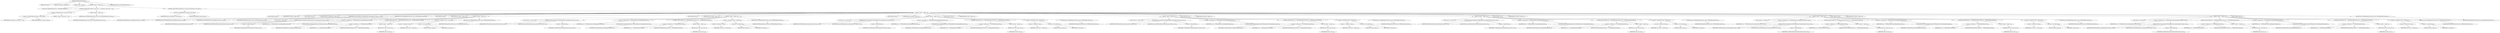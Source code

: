 digraph "TIFFReadDirEntryByte" {  
"78382" [label = <(METHOD,TIFFReadDirEntryByte)<SUB>291</SUB>> ]
"78383" [label = <(PARAM,TIFF *tif)<SUB>292</SUB>> ]
"78384" [label = <(PARAM,TIFFDirEntry *direntry)<SUB>292</SUB>> ]
"78385" [label = <(PARAM,uint8_t *value)<SUB>292</SUB>> ]
"78386" [label = <(BLOCK,&lt;empty&gt;,&lt;empty&gt;)<SUB>293</SUB>> ]
"78387" [label = <(LOCAL,enum TIFFReadDirEntryErr err: TIFFReadDirEntryErr)<SUB>294</SUB>> ]
"78388" [label = <(CONTROL_STRUCTURE,if (direntry-&gt;tdir_count != 1),if (direntry-&gt;tdir_count != 1))<SUB>295</SUB>> ]
"78389" [label = <(&lt;operator&gt;.notEquals,direntry-&gt;tdir_count != 1)<SUB>295</SUB>> ]
"78390" [label = <(&lt;operator&gt;.indirectFieldAccess,direntry-&gt;tdir_count)<SUB>295</SUB>> ]
"78391" [label = <(IDENTIFIER,direntry,direntry-&gt;tdir_count != 1)<SUB>295</SUB>> ]
"78392" [label = <(FIELD_IDENTIFIER,tdir_count,tdir_count)<SUB>295</SUB>> ]
"78393" [label = <(LITERAL,1,direntry-&gt;tdir_count != 1)<SUB>295</SUB>> ]
"78394" [label = <(BLOCK,&lt;empty&gt;,&lt;empty&gt;)<SUB>296</SUB>> ]
"78395" [label = <(RETURN,return (TIFFReadDirEntryErrCount);,return (TIFFReadDirEntryErrCount);)<SUB>296</SUB>> ]
"78396" [label = <(IDENTIFIER,TIFFReadDirEntryErrCount,return (TIFFReadDirEntryErrCount);)<SUB>296</SUB>> ]
"78397" [label = <(CONTROL_STRUCTURE,switch(direntry-&gt;tdir_type),switch(direntry-&gt;tdir_type))<SUB>297</SUB>> ]
"78398" [label = <(&lt;operator&gt;.indirectFieldAccess,direntry-&gt;tdir_type)<SUB>297</SUB>> ]
"78399" [label = <(IDENTIFIER,direntry,switch(direntry-&gt;tdir_type))<SUB>297</SUB>> ]
"78400" [label = <(FIELD_IDENTIFIER,tdir_type,tdir_type)<SUB>297</SUB>> ]
"78401" [label = <(BLOCK,&lt;empty&gt;,&lt;empty&gt;)<SUB>298</SUB>> ]
"78402" [label = <(JUMP_TARGET,case)<SUB>299</SUB>> ]
"78403" [label = <(IDENTIFIER,TIFF_BYTE,&lt;empty&gt;)<SUB>299</SUB>> ]
"78404" [label = <(JUMP_TARGET,case)<SUB>300</SUB>> ]
"78405" [label = <(IDENTIFIER,TIFF_UNDEFINED,&lt;empty&gt;)<SUB>300</SUB>> ]
"78406" [label = <(TIFFReadDirEntryCheckedByte,TIFFReadDirEntryCheckedByte(tif, direntry, value))<SUB>302</SUB>> ]
"78407" [label = <(IDENTIFIER,tif,TIFFReadDirEntryCheckedByte(tif, direntry, value))<SUB>302</SUB>> ]
"78408" [label = <(IDENTIFIER,direntry,TIFFReadDirEntryCheckedByte(tif, direntry, value))<SUB>302</SUB>> ]
"78409" [label = <(IDENTIFIER,value,TIFFReadDirEntryCheckedByte(tif, direntry, value))<SUB>302</SUB>> ]
"78410" [label = <(RETURN,return (TIFFReadDirEntryErrOk);,return (TIFFReadDirEntryErrOk);)<SUB>303</SUB>> ]
"78411" [label = <(IDENTIFIER,TIFFReadDirEntryErrOk,return (TIFFReadDirEntryErrOk);)<SUB>303</SUB>> ]
"78412" [label = <(JUMP_TARGET,case)<SUB>304</SUB>> ]
"78413" [label = <(IDENTIFIER,TIFF_SBYTE,&lt;empty&gt;)<SUB>304</SUB>> ]
"78414" [label = <(BLOCK,&lt;empty&gt;,&lt;empty&gt;)<SUB>305</SUB>> ]
"78415" [label = <(LOCAL,int8_t m: int8_t)<SUB>306</SUB>> ]
"78416" [label = <(TIFFReadDirEntryCheckedSbyte,TIFFReadDirEntryCheckedSbyte(tif, direntry, &amp;m))<SUB>307</SUB>> ]
"78417" [label = <(IDENTIFIER,tif,TIFFReadDirEntryCheckedSbyte(tif, direntry, &amp;m))<SUB>307</SUB>> ]
"78418" [label = <(IDENTIFIER,direntry,TIFFReadDirEntryCheckedSbyte(tif, direntry, &amp;m))<SUB>307</SUB>> ]
"78419" [label = <(&lt;operator&gt;.addressOf,&amp;m)<SUB>307</SUB>> ]
"78420" [label = <(IDENTIFIER,m,TIFFReadDirEntryCheckedSbyte(tif, direntry, &amp;m))<SUB>307</SUB>> ]
"78421" [label = <(&lt;operator&gt;.assignment,err = TIFFReadDirEntryCheckRangeByteSbyte(m))<SUB>308</SUB>> ]
"78422" [label = <(IDENTIFIER,err,err = TIFFReadDirEntryCheckRangeByteSbyte(m))<SUB>308</SUB>> ]
"78423" [label = <(TIFFReadDirEntryCheckRangeByteSbyte,TIFFReadDirEntryCheckRangeByteSbyte(m))<SUB>308</SUB>> ]
"78424" [label = <(IDENTIFIER,m,TIFFReadDirEntryCheckRangeByteSbyte(m))<SUB>308</SUB>> ]
"78425" [label = <(CONTROL_STRUCTURE,if (err != TIFFReadDirEntryErrOk),if (err != TIFFReadDirEntryErrOk))<SUB>309</SUB>> ]
"78426" [label = <(&lt;operator&gt;.notEquals,err != TIFFReadDirEntryErrOk)<SUB>309</SUB>> ]
"78427" [label = <(IDENTIFIER,err,err != TIFFReadDirEntryErrOk)<SUB>309</SUB>> ]
"78428" [label = <(IDENTIFIER,TIFFReadDirEntryErrOk,err != TIFFReadDirEntryErrOk)<SUB>309</SUB>> ]
"78429" [label = <(BLOCK,&lt;empty&gt;,&lt;empty&gt;)<SUB>310</SUB>> ]
"78430" [label = <(RETURN,return (err);,return (err);)<SUB>310</SUB>> ]
"78431" [label = <(IDENTIFIER,err,return (err);)<SUB>310</SUB>> ]
"78432" [label = <(&lt;operator&gt;.assignment,*value = (uint8_t)m)<SUB>311</SUB>> ]
"78433" [label = <(&lt;operator&gt;.indirection,*value)<SUB>311</SUB>> ]
"78434" [label = <(IDENTIFIER,value,*value = (uint8_t)m)<SUB>311</SUB>> ]
"78435" [label = <(&lt;operator&gt;.cast,(uint8_t)m)<SUB>311</SUB>> ]
"78436" [label = <(UNKNOWN,uint8_t,uint8_t)<SUB>311</SUB>> ]
"78437" [label = <(IDENTIFIER,m,(uint8_t)m)<SUB>311</SUB>> ]
"78438" [label = <(RETURN,return (TIFFReadDirEntryErrOk);,return (TIFFReadDirEntryErrOk);)<SUB>312</SUB>> ]
"78439" [label = <(IDENTIFIER,TIFFReadDirEntryErrOk,return (TIFFReadDirEntryErrOk);)<SUB>312</SUB>> ]
"78440" [label = <(JUMP_TARGET,case)<SUB>314</SUB>> ]
"78441" [label = <(IDENTIFIER,TIFF_SHORT,&lt;empty&gt;)<SUB>314</SUB>> ]
"78442" [label = <(BLOCK,&lt;empty&gt;,&lt;empty&gt;)<SUB>315</SUB>> ]
"78443" [label = <(LOCAL,uint16_t m: uint16_t)<SUB>316</SUB>> ]
"78444" [label = <(TIFFReadDirEntryCheckedShort,TIFFReadDirEntryCheckedShort(tif, direntry, &amp;m))<SUB>317</SUB>> ]
"78445" [label = <(IDENTIFIER,tif,TIFFReadDirEntryCheckedShort(tif, direntry, &amp;m))<SUB>317</SUB>> ]
"78446" [label = <(IDENTIFIER,direntry,TIFFReadDirEntryCheckedShort(tif, direntry, &amp;m))<SUB>317</SUB>> ]
"78447" [label = <(&lt;operator&gt;.addressOf,&amp;m)<SUB>317</SUB>> ]
"78448" [label = <(IDENTIFIER,m,TIFFReadDirEntryCheckedShort(tif, direntry, &amp;m))<SUB>317</SUB>> ]
"78449" [label = <(&lt;operator&gt;.assignment,err = TIFFReadDirEntryCheckRangeByteShort(m))<SUB>318</SUB>> ]
"78450" [label = <(IDENTIFIER,err,err = TIFFReadDirEntryCheckRangeByteShort(m))<SUB>318</SUB>> ]
"78451" [label = <(TIFFReadDirEntryCheckRangeByteShort,TIFFReadDirEntryCheckRangeByteShort(m))<SUB>318</SUB>> ]
"78452" [label = <(IDENTIFIER,m,TIFFReadDirEntryCheckRangeByteShort(m))<SUB>318</SUB>> ]
"78453" [label = <(CONTROL_STRUCTURE,if (err != TIFFReadDirEntryErrOk),if (err != TIFFReadDirEntryErrOk))<SUB>319</SUB>> ]
"78454" [label = <(&lt;operator&gt;.notEquals,err != TIFFReadDirEntryErrOk)<SUB>319</SUB>> ]
"78455" [label = <(IDENTIFIER,err,err != TIFFReadDirEntryErrOk)<SUB>319</SUB>> ]
"78456" [label = <(IDENTIFIER,TIFFReadDirEntryErrOk,err != TIFFReadDirEntryErrOk)<SUB>319</SUB>> ]
"78457" [label = <(BLOCK,&lt;empty&gt;,&lt;empty&gt;)<SUB>320</SUB>> ]
"78458" [label = <(RETURN,return (err);,return (err);)<SUB>320</SUB>> ]
"78459" [label = <(IDENTIFIER,err,return (err);)<SUB>320</SUB>> ]
"78460" [label = <(&lt;operator&gt;.assignment,*value = (uint8_t)m)<SUB>321</SUB>> ]
"78461" [label = <(&lt;operator&gt;.indirection,*value)<SUB>321</SUB>> ]
"78462" [label = <(IDENTIFIER,value,*value = (uint8_t)m)<SUB>321</SUB>> ]
"78463" [label = <(&lt;operator&gt;.cast,(uint8_t)m)<SUB>321</SUB>> ]
"78464" [label = <(UNKNOWN,uint8_t,uint8_t)<SUB>321</SUB>> ]
"78465" [label = <(IDENTIFIER,m,(uint8_t)m)<SUB>321</SUB>> ]
"78466" [label = <(RETURN,return (TIFFReadDirEntryErrOk);,return (TIFFReadDirEntryErrOk);)<SUB>322</SUB>> ]
"78467" [label = <(IDENTIFIER,TIFFReadDirEntryErrOk,return (TIFFReadDirEntryErrOk);)<SUB>322</SUB>> ]
"78468" [label = <(JUMP_TARGET,case)<SUB>324</SUB>> ]
"78469" [label = <(IDENTIFIER,TIFF_SSHORT,&lt;empty&gt;)<SUB>324</SUB>> ]
"78470" [label = <(BLOCK,&lt;empty&gt;,&lt;empty&gt;)<SUB>325</SUB>> ]
"78471" [label = <(LOCAL,int16_t m: int16_t)<SUB>326</SUB>> ]
"78472" [label = <(TIFFReadDirEntryCheckedSshort,TIFFReadDirEntryCheckedSshort(tif, direntry, &amp;m))<SUB>327</SUB>> ]
"78473" [label = <(IDENTIFIER,tif,TIFFReadDirEntryCheckedSshort(tif, direntry, &amp;m))<SUB>327</SUB>> ]
"78474" [label = <(IDENTIFIER,direntry,TIFFReadDirEntryCheckedSshort(tif, direntry, &amp;m))<SUB>327</SUB>> ]
"78475" [label = <(&lt;operator&gt;.addressOf,&amp;m)<SUB>327</SUB>> ]
"78476" [label = <(IDENTIFIER,m,TIFFReadDirEntryCheckedSshort(tif, direntry, &amp;m))<SUB>327</SUB>> ]
"78477" [label = <(&lt;operator&gt;.assignment,err = TIFFReadDirEntryCheckRangeByteSshort(m))<SUB>328</SUB>> ]
"78478" [label = <(IDENTIFIER,err,err = TIFFReadDirEntryCheckRangeByteSshort(m))<SUB>328</SUB>> ]
"78479" [label = <(TIFFReadDirEntryCheckRangeByteSshort,TIFFReadDirEntryCheckRangeByteSshort(m))<SUB>328</SUB>> ]
"78480" [label = <(IDENTIFIER,m,TIFFReadDirEntryCheckRangeByteSshort(m))<SUB>328</SUB>> ]
"78481" [label = <(CONTROL_STRUCTURE,if (err != TIFFReadDirEntryErrOk),if (err != TIFFReadDirEntryErrOk))<SUB>329</SUB>> ]
"78482" [label = <(&lt;operator&gt;.notEquals,err != TIFFReadDirEntryErrOk)<SUB>329</SUB>> ]
"78483" [label = <(IDENTIFIER,err,err != TIFFReadDirEntryErrOk)<SUB>329</SUB>> ]
"78484" [label = <(IDENTIFIER,TIFFReadDirEntryErrOk,err != TIFFReadDirEntryErrOk)<SUB>329</SUB>> ]
"78485" [label = <(BLOCK,&lt;empty&gt;,&lt;empty&gt;)<SUB>330</SUB>> ]
"78486" [label = <(RETURN,return (err);,return (err);)<SUB>330</SUB>> ]
"78487" [label = <(IDENTIFIER,err,return (err);)<SUB>330</SUB>> ]
"78488" [label = <(&lt;operator&gt;.assignment,*value = (uint8_t)m)<SUB>331</SUB>> ]
"78489" [label = <(&lt;operator&gt;.indirection,*value)<SUB>331</SUB>> ]
"78490" [label = <(IDENTIFIER,value,*value = (uint8_t)m)<SUB>331</SUB>> ]
"78491" [label = <(&lt;operator&gt;.cast,(uint8_t)m)<SUB>331</SUB>> ]
"78492" [label = <(UNKNOWN,uint8_t,uint8_t)<SUB>331</SUB>> ]
"78493" [label = <(IDENTIFIER,m,(uint8_t)m)<SUB>331</SUB>> ]
"78494" [label = <(RETURN,return (TIFFReadDirEntryErrOk);,return (TIFFReadDirEntryErrOk);)<SUB>332</SUB>> ]
"78495" [label = <(IDENTIFIER,TIFFReadDirEntryErrOk,return (TIFFReadDirEntryErrOk);)<SUB>332</SUB>> ]
"78496" [label = <(JUMP_TARGET,case)<SUB>334</SUB>> ]
"78497" [label = <(IDENTIFIER,TIFF_LONG,&lt;empty&gt;)<SUB>334</SUB>> ]
"78498" [label = <(BLOCK,&lt;empty&gt;,&lt;empty&gt;)<SUB>335</SUB>> ]
"78499" [label = <(LOCAL,uint32_t m: uint32_t)<SUB>336</SUB>> ]
"78500" [label = <(TIFFReadDirEntryCheckedLong,TIFFReadDirEntryCheckedLong(tif, direntry, &amp;m))<SUB>337</SUB>> ]
"78501" [label = <(IDENTIFIER,tif,TIFFReadDirEntryCheckedLong(tif, direntry, &amp;m))<SUB>337</SUB>> ]
"78502" [label = <(IDENTIFIER,direntry,TIFFReadDirEntryCheckedLong(tif, direntry, &amp;m))<SUB>337</SUB>> ]
"78503" [label = <(&lt;operator&gt;.addressOf,&amp;m)<SUB>337</SUB>> ]
"78504" [label = <(IDENTIFIER,m,TIFFReadDirEntryCheckedLong(tif, direntry, &amp;m))<SUB>337</SUB>> ]
"78505" [label = <(&lt;operator&gt;.assignment,err = TIFFReadDirEntryCheckRangeByteLong(m))<SUB>338</SUB>> ]
"78506" [label = <(IDENTIFIER,err,err = TIFFReadDirEntryCheckRangeByteLong(m))<SUB>338</SUB>> ]
"78507" [label = <(TIFFReadDirEntryCheckRangeByteLong,TIFFReadDirEntryCheckRangeByteLong(m))<SUB>338</SUB>> ]
"78508" [label = <(IDENTIFIER,m,TIFFReadDirEntryCheckRangeByteLong(m))<SUB>338</SUB>> ]
"78509" [label = <(CONTROL_STRUCTURE,if (err != TIFFReadDirEntryErrOk),if (err != TIFFReadDirEntryErrOk))<SUB>339</SUB>> ]
"78510" [label = <(&lt;operator&gt;.notEquals,err != TIFFReadDirEntryErrOk)<SUB>339</SUB>> ]
"78511" [label = <(IDENTIFIER,err,err != TIFFReadDirEntryErrOk)<SUB>339</SUB>> ]
"78512" [label = <(IDENTIFIER,TIFFReadDirEntryErrOk,err != TIFFReadDirEntryErrOk)<SUB>339</SUB>> ]
"78513" [label = <(BLOCK,&lt;empty&gt;,&lt;empty&gt;)<SUB>340</SUB>> ]
"78514" [label = <(RETURN,return (err);,return (err);)<SUB>340</SUB>> ]
"78515" [label = <(IDENTIFIER,err,return (err);)<SUB>340</SUB>> ]
"78516" [label = <(&lt;operator&gt;.assignment,*value = (uint8_t)m)<SUB>341</SUB>> ]
"78517" [label = <(&lt;operator&gt;.indirection,*value)<SUB>341</SUB>> ]
"78518" [label = <(IDENTIFIER,value,*value = (uint8_t)m)<SUB>341</SUB>> ]
"78519" [label = <(&lt;operator&gt;.cast,(uint8_t)m)<SUB>341</SUB>> ]
"78520" [label = <(UNKNOWN,uint8_t,uint8_t)<SUB>341</SUB>> ]
"78521" [label = <(IDENTIFIER,m,(uint8_t)m)<SUB>341</SUB>> ]
"78522" [label = <(RETURN,return (TIFFReadDirEntryErrOk);,return (TIFFReadDirEntryErrOk);)<SUB>342</SUB>> ]
"78523" [label = <(IDENTIFIER,TIFFReadDirEntryErrOk,return (TIFFReadDirEntryErrOk);)<SUB>342</SUB>> ]
"78524" [label = <(JUMP_TARGET,case)<SUB>344</SUB>> ]
"78525" [label = <(IDENTIFIER,TIFF_SLONG,&lt;empty&gt;)<SUB>344</SUB>> ]
"78526" [label = <(BLOCK,&lt;empty&gt;,&lt;empty&gt;)<SUB>345</SUB>> ]
"78527" [label = <(LOCAL,int32_t m: int32_t)<SUB>346</SUB>> ]
"78528" [label = <(TIFFReadDirEntryCheckedSlong,TIFFReadDirEntryCheckedSlong(tif, direntry, &amp;m))<SUB>347</SUB>> ]
"78529" [label = <(IDENTIFIER,tif,TIFFReadDirEntryCheckedSlong(tif, direntry, &amp;m))<SUB>347</SUB>> ]
"78530" [label = <(IDENTIFIER,direntry,TIFFReadDirEntryCheckedSlong(tif, direntry, &amp;m))<SUB>347</SUB>> ]
"78531" [label = <(&lt;operator&gt;.addressOf,&amp;m)<SUB>347</SUB>> ]
"78532" [label = <(IDENTIFIER,m,TIFFReadDirEntryCheckedSlong(tif, direntry, &amp;m))<SUB>347</SUB>> ]
"78533" [label = <(&lt;operator&gt;.assignment,err = TIFFReadDirEntryCheckRangeByteSlong(m))<SUB>348</SUB>> ]
"78534" [label = <(IDENTIFIER,err,err = TIFFReadDirEntryCheckRangeByteSlong(m))<SUB>348</SUB>> ]
"78535" [label = <(TIFFReadDirEntryCheckRangeByteSlong,TIFFReadDirEntryCheckRangeByteSlong(m))<SUB>348</SUB>> ]
"78536" [label = <(IDENTIFIER,m,TIFFReadDirEntryCheckRangeByteSlong(m))<SUB>348</SUB>> ]
"78537" [label = <(CONTROL_STRUCTURE,if (err != TIFFReadDirEntryErrOk),if (err != TIFFReadDirEntryErrOk))<SUB>349</SUB>> ]
"78538" [label = <(&lt;operator&gt;.notEquals,err != TIFFReadDirEntryErrOk)<SUB>349</SUB>> ]
"78539" [label = <(IDENTIFIER,err,err != TIFFReadDirEntryErrOk)<SUB>349</SUB>> ]
"78540" [label = <(IDENTIFIER,TIFFReadDirEntryErrOk,err != TIFFReadDirEntryErrOk)<SUB>349</SUB>> ]
"78541" [label = <(BLOCK,&lt;empty&gt;,&lt;empty&gt;)<SUB>350</SUB>> ]
"78542" [label = <(RETURN,return (err);,return (err);)<SUB>350</SUB>> ]
"78543" [label = <(IDENTIFIER,err,return (err);)<SUB>350</SUB>> ]
"78544" [label = <(&lt;operator&gt;.assignment,*value = (uint8_t)m)<SUB>351</SUB>> ]
"78545" [label = <(&lt;operator&gt;.indirection,*value)<SUB>351</SUB>> ]
"78546" [label = <(IDENTIFIER,value,*value = (uint8_t)m)<SUB>351</SUB>> ]
"78547" [label = <(&lt;operator&gt;.cast,(uint8_t)m)<SUB>351</SUB>> ]
"78548" [label = <(UNKNOWN,uint8_t,uint8_t)<SUB>351</SUB>> ]
"78549" [label = <(IDENTIFIER,m,(uint8_t)m)<SUB>351</SUB>> ]
"78550" [label = <(RETURN,return (TIFFReadDirEntryErrOk);,return (TIFFReadDirEntryErrOk);)<SUB>352</SUB>> ]
"78551" [label = <(IDENTIFIER,TIFFReadDirEntryErrOk,return (TIFFReadDirEntryErrOk);)<SUB>352</SUB>> ]
"78552" [label = <(JUMP_TARGET,case)<SUB>354</SUB>> ]
"78553" [label = <(IDENTIFIER,TIFF_LONG8,&lt;empty&gt;)<SUB>354</SUB>> ]
"78554" [label = <(BLOCK,&lt;empty&gt;,&lt;empty&gt;)<SUB>355</SUB>> ]
"78555" [label = <(LOCAL,uint64_t m: uint64_t)<SUB>356</SUB>> ]
"78556" [label = <(&lt;operator&gt;.assignment,err = TIFFReadDirEntryCheckedLong8(tif, direntry, &amp;m))<SUB>357</SUB>> ]
"78557" [label = <(IDENTIFIER,err,err = TIFFReadDirEntryCheckedLong8(tif, direntry, &amp;m))<SUB>357</SUB>> ]
"78558" [label = <(TIFFReadDirEntryCheckedLong8,TIFFReadDirEntryCheckedLong8(tif, direntry, &amp;m))<SUB>357</SUB>> ]
"78559" [label = <(IDENTIFIER,tif,TIFFReadDirEntryCheckedLong8(tif, direntry, &amp;m))<SUB>357</SUB>> ]
"78560" [label = <(IDENTIFIER,direntry,TIFFReadDirEntryCheckedLong8(tif, direntry, &amp;m))<SUB>357</SUB>> ]
"78561" [label = <(&lt;operator&gt;.addressOf,&amp;m)<SUB>357</SUB>> ]
"78562" [label = <(IDENTIFIER,m,TIFFReadDirEntryCheckedLong8(tif, direntry, &amp;m))<SUB>357</SUB>> ]
"78563" [label = <(CONTROL_STRUCTURE,if (err != TIFFReadDirEntryErrOk),if (err != TIFFReadDirEntryErrOk))<SUB>358</SUB>> ]
"78564" [label = <(&lt;operator&gt;.notEquals,err != TIFFReadDirEntryErrOk)<SUB>358</SUB>> ]
"78565" [label = <(IDENTIFIER,err,err != TIFFReadDirEntryErrOk)<SUB>358</SUB>> ]
"78566" [label = <(IDENTIFIER,TIFFReadDirEntryErrOk,err != TIFFReadDirEntryErrOk)<SUB>358</SUB>> ]
"78567" [label = <(BLOCK,&lt;empty&gt;,&lt;empty&gt;)<SUB>359</SUB>> ]
"78568" [label = <(RETURN,return (err);,return (err);)<SUB>359</SUB>> ]
"78569" [label = <(IDENTIFIER,err,return (err);)<SUB>359</SUB>> ]
"78570" [label = <(&lt;operator&gt;.assignment,err = TIFFReadDirEntryCheckRangeByteLong8(m))<SUB>360</SUB>> ]
"78571" [label = <(IDENTIFIER,err,err = TIFFReadDirEntryCheckRangeByteLong8(m))<SUB>360</SUB>> ]
"78572" [label = <(TIFFReadDirEntryCheckRangeByteLong8,TIFFReadDirEntryCheckRangeByteLong8(m))<SUB>360</SUB>> ]
"78573" [label = <(IDENTIFIER,m,TIFFReadDirEntryCheckRangeByteLong8(m))<SUB>360</SUB>> ]
"78574" [label = <(CONTROL_STRUCTURE,if (err != TIFFReadDirEntryErrOk),if (err != TIFFReadDirEntryErrOk))<SUB>361</SUB>> ]
"78575" [label = <(&lt;operator&gt;.notEquals,err != TIFFReadDirEntryErrOk)<SUB>361</SUB>> ]
"78576" [label = <(IDENTIFIER,err,err != TIFFReadDirEntryErrOk)<SUB>361</SUB>> ]
"78577" [label = <(IDENTIFIER,TIFFReadDirEntryErrOk,err != TIFFReadDirEntryErrOk)<SUB>361</SUB>> ]
"78578" [label = <(BLOCK,&lt;empty&gt;,&lt;empty&gt;)<SUB>362</SUB>> ]
"78579" [label = <(RETURN,return (err);,return (err);)<SUB>362</SUB>> ]
"78580" [label = <(IDENTIFIER,err,return (err);)<SUB>362</SUB>> ]
"78581" [label = <(&lt;operator&gt;.assignment,*value = (uint8_t)m)<SUB>363</SUB>> ]
"78582" [label = <(&lt;operator&gt;.indirection,*value)<SUB>363</SUB>> ]
"78583" [label = <(IDENTIFIER,value,*value = (uint8_t)m)<SUB>363</SUB>> ]
"78584" [label = <(&lt;operator&gt;.cast,(uint8_t)m)<SUB>363</SUB>> ]
"78585" [label = <(UNKNOWN,uint8_t,uint8_t)<SUB>363</SUB>> ]
"78586" [label = <(IDENTIFIER,m,(uint8_t)m)<SUB>363</SUB>> ]
"78587" [label = <(RETURN,return (TIFFReadDirEntryErrOk);,return (TIFFReadDirEntryErrOk);)<SUB>364</SUB>> ]
"78588" [label = <(IDENTIFIER,TIFFReadDirEntryErrOk,return (TIFFReadDirEntryErrOk);)<SUB>364</SUB>> ]
"78589" [label = <(JUMP_TARGET,case)<SUB>366</SUB>> ]
"78590" [label = <(IDENTIFIER,TIFF_SLONG8,&lt;empty&gt;)<SUB>366</SUB>> ]
"78591" [label = <(BLOCK,&lt;empty&gt;,&lt;empty&gt;)<SUB>367</SUB>> ]
"78592" [label = <(LOCAL,int64_t m: int64_t)<SUB>368</SUB>> ]
"78593" [label = <(&lt;operator&gt;.assignment,err = TIFFReadDirEntryCheckedSlong8(tif, direntry, &amp;m))<SUB>369</SUB>> ]
"78594" [label = <(IDENTIFIER,err,err = TIFFReadDirEntryCheckedSlong8(tif, direntry, &amp;m))<SUB>369</SUB>> ]
"78595" [label = <(TIFFReadDirEntryCheckedSlong8,TIFFReadDirEntryCheckedSlong8(tif, direntry, &amp;m))<SUB>369</SUB>> ]
"78596" [label = <(IDENTIFIER,tif,TIFFReadDirEntryCheckedSlong8(tif, direntry, &amp;m))<SUB>369</SUB>> ]
"78597" [label = <(IDENTIFIER,direntry,TIFFReadDirEntryCheckedSlong8(tif, direntry, &amp;m))<SUB>369</SUB>> ]
"78598" [label = <(&lt;operator&gt;.addressOf,&amp;m)<SUB>369</SUB>> ]
"78599" [label = <(IDENTIFIER,m,TIFFReadDirEntryCheckedSlong8(tif, direntry, &amp;m))<SUB>369</SUB>> ]
"78600" [label = <(CONTROL_STRUCTURE,if (err != TIFFReadDirEntryErrOk),if (err != TIFFReadDirEntryErrOk))<SUB>370</SUB>> ]
"78601" [label = <(&lt;operator&gt;.notEquals,err != TIFFReadDirEntryErrOk)<SUB>370</SUB>> ]
"78602" [label = <(IDENTIFIER,err,err != TIFFReadDirEntryErrOk)<SUB>370</SUB>> ]
"78603" [label = <(IDENTIFIER,TIFFReadDirEntryErrOk,err != TIFFReadDirEntryErrOk)<SUB>370</SUB>> ]
"78604" [label = <(BLOCK,&lt;empty&gt;,&lt;empty&gt;)<SUB>371</SUB>> ]
"78605" [label = <(RETURN,return (err);,return (err);)<SUB>371</SUB>> ]
"78606" [label = <(IDENTIFIER,err,return (err);)<SUB>371</SUB>> ]
"78607" [label = <(&lt;operator&gt;.assignment,err = TIFFReadDirEntryCheckRangeByteSlong8(m))<SUB>372</SUB>> ]
"78608" [label = <(IDENTIFIER,err,err = TIFFReadDirEntryCheckRangeByteSlong8(m))<SUB>372</SUB>> ]
"78609" [label = <(TIFFReadDirEntryCheckRangeByteSlong8,TIFFReadDirEntryCheckRangeByteSlong8(m))<SUB>372</SUB>> ]
"78610" [label = <(IDENTIFIER,m,TIFFReadDirEntryCheckRangeByteSlong8(m))<SUB>372</SUB>> ]
"78611" [label = <(CONTROL_STRUCTURE,if (err != TIFFReadDirEntryErrOk),if (err != TIFFReadDirEntryErrOk))<SUB>373</SUB>> ]
"78612" [label = <(&lt;operator&gt;.notEquals,err != TIFFReadDirEntryErrOk)<SUB>373</SUB>> ]
"78613" [label = <(IDENTIFIER,err,err != TIFFReadDirEntryErrOk)<SUB>373</SUB>> ]
"78614" [label = <(IDENTIFIER,TIFFReadDirEntryErrOk,err != TIFFReadDirEntryErrOk)<SUB>373</SUB>> ]
"78615" [label = <(BLOCK,&lt;empty&gt;,&lt;empty&gt;)<SUB>374</SUB>> ]
"78616" [label = <(RETURN,return (err);,return (err);)<SUB>374</SUB>> ]
"78617" [label = <(IDENTIFIER,err,return (err);)<SUB>374</SUB>> ]
"78618" [label = <(&lt;operator&gt;.assignment,*value = (uint8_t)m)<SUB>375</SUB>> ]
"78619" [label = <(&lt;operator&gt;.indirection,*value)<SUB>375</SUB>> ]
"78620" [label = <(IDENTIFIER,value,*value = (uint8_t)m)<SUB>375</SUB>> ]
"78621" [label = <(&lt;operator&gt;.cast,(uint8_t)m)<SUB>375</SUB>> ]
"78622" [label = <(UNKNOWN,uint8_t,uint8_t)<SUB>375</SUB>> ]
"78623" [label = <(IDENTIFIER,m,(uint8_t)m)<SUB>375</SUB>> ]
"78624" [label = <(RETURN,return (TIFFReadDirEntryErrOk);,return (TIFFReadDirEntryErrOk);)<SUB>376</SUB>> ]
"78625" [label = <(IDENTIFIER,TIFFReadDirEntryErrOk,return (TIFFReadDirEntryErrOk);)<SUB>376</SUB>> ]
"78626" [label = <(JUMP_TARGET,default)<SUB>378</SUB>> ]
"78627" [label = <(RETURN,return (TIFFReadDirEntryErrType);,return (TIFFReadDirEntryErrType);)<SUB>379</SUB>> ]
"78628" [label = <(IDENTIFIER,TIFFReadDirEntryErrType,return (TIFFReadDirEntryErrType);)<SUB>379</SUB>> ]
"78629" [label = <(METHOD_RETURN,enum TIFFReadDirEntryErr)<SUB>291</SUB>> ]
  "78382" -> "78383" 
  "78382" -> "78384" 
  "78382" -> "78385" 
  "78382" -> "78386" 
  "78382" -> "78629" 
  "78386" -> "78387" 
  "78386" -> "78388" 
  "78386" -> "78397" 
  "78388" -> "78389" 
  "78388" -> "78394" 
  "78389" -> "78390" 
  "78389" -> "78393" 
  "78390" -> "78391" 
  "78390" -> "78392" 
  "78394" -> "78395" 
  "78395" -> "78396" 
  "78397" -> "78398" 
  "78397" -> "78401" 
  "78398" -> "78399" 
  "78398" -> "78400" 
  "78401" -> "78402" 
  "78401" -> "78403" 
  "78401" -> "78404" 
  "78401" -> "78405" 
  "78401" -> "78406" 
  "78401" -> "78410" 
  "78401" -> "78412" 
  "78401" -> "78413" 
  "78401" -> "78414" 
  "78401" -> "78440" 
  "78401" -> "78441" 
  "78401" -> "78442" 
  "78401" -> "78468" 
  "78401" -> "78469" 
  "78401" -> "78470" 
  "78401" -> "78496" 
  "78401" -> "78497" 
  "78401" -> "78498" 
  "78401" -> "78524" 
  "78401" -> "78525" 
  "78401" -> "78526" 
  "78401" -> "78552" 
  "78401" -> "78553" 
  "78401" -> "78554" 
  "78401" -> "78589" 
  "78401" -> "78590" 
  "78401" -> "78591" 
  "78401" -> "78626" 
  "78401" -> "78627" 
  "78406" -> "78407" 
  "78406" -> "78408" 
  "78406" -> "78409" 
  "78410" -> "78411" 
  "78414" -> "78415" 
  "78414" -> "78416" 
  "78414" -> "78421" 
  "78414" -> "78425" 
  "78414" -> "78432" 
  "78414" -> "78438" 
  "78416" -> "78417" 
  "78416" -> "78418" 
  "78416" -> "78419" 
  "78419" -> "78420" 
  "78421" -> "78422" 
  "78421" -> "78423" 
  "78423" -> "78424" 
  "78425" -> "78426" 
  "78425" -> "78429" 
  "78426" -> "78427" 
  "78426" -> "78428" 
  "78429" -> "78430" 
  "78430" -> "78431" 
  "78432" -> "78433" 
  "78432" -> "78435" 
  "78433" -> "78434" 
  "78435" -> "78436" 
  "78435" -> "78437" 
  "78438" -> "78439" 
  "78442" -> "78443" 
  "78442" -> "78444" 
  "78442" -> "78449" 
  "78442" -> "78453" 
  "78442" -> "78460" 
  "78442" -> "78466" 
  "78444" -> "78445" 
  "78444" -> "78446" 
  "78444" -> "78447" 
  "78447" -> "78448" 
  "78449" -> "78450" 
  "78449" -> "78451" 
  "78451" -> "78452" 
  "78453" -> "78454" 
  "78453" -> "78457" 
  "78454" -> "78455" 
  "78454" -> "78456" 
  "78457" -> "78458" 
  "78458" -> "78459" 
  "78460" -> "78461" 
  "78460" -> "78463" 
  "78461" -> "78462" 
  "78463" -> "78464" 
  "78463" -> "78465" 
  "78466" -> "78467" 
  "78470" -> "78471" 
  "78470" -> "78472" 
  "78470" -> "78477" 
  "78470" -> "78481" 
  "78470" -> "78488" 
  "78470" -> "78494" 
  "78472" -> "78473" 
  "78472" -> "78474" 
  "78472" -> "78475" 
  "78475" -> "78476" 
  "78477" -> "78478" 
  "78477" -> "78479" 
  "78479" -> "78480" 
  "78481" -> "78482" 
  "78481" -> "78485" 
  "78482" -> "78483" 
  "78482" -> "78484" 
  "78485" -> "78486" 
  "78486" -> "78487" 
  "78488" -> "78489" 
  "78488" -> "78491" 
  "78489" -> "78490" 
  "78491" -> "78492" 
  "78491" -> "78493" 
  "78494" -> "78495" 
  "78498" -> "78499" 
  "78498" -> "78500" 
  "78498" -> "78505" 
  "78498" -> "78509" 
  "78498" -> "78516" 
  "78498" -> "78522" 
  "78500" -> "78501" 
  "78500" -> "78502" 
  "78500" -> "78503" 
  "78503" -> "78504" 
  "78505" -> "78506" 
  "78505" -> "78507" 
  "78507" -> "78508" 
  "78509" -> "78510" 
  "78509" -> "78513" 
  "78510" -> "78511" 
  "78510" -> "78512" 
  "78513" -> "78514" 
  "78514" -> "78515" 
  "78516" -> "78517" 
  "78516" -> "78519" 
  "78517" -> "78518" 
  "78519" -> "78520" 
  "78519" -> "78521" 
  "78522" -> "78523" 
  "78526" -> "78527" 
  "78526" -> "78528" 
  "78526" -> "78533" 
  "78526" -> "78537" 
  "78526" -> "78544" 
  "78526" -> "78550" 
  "78528" -> "78529" 
  "78528" -> "78530" 
  "78528" -> "78531" 
  "78531" -> "78532" 
  "78533" -> "78534" 
  "78533" -> "78535" 
  "78535" -> "78536" 
  "78537" -> "78538" 
  "78537" -> "78541" 
  "78538" -> "78539" 
  "78538" -> "78540" 
  "78541" -> "78542" 
  "78542" -> "78543" 
  "78544" -> "78545" 
  "78544" -> "78547" 
  "78545" -> "78546" 
  "78547" -> "78548" 
  "78547" -> "78549" 
  "78550" -> "78551" 
  "78554" -> "78555" 
  "78554" -> "78556" 
  "78554" -> "78563" 
  "78554" -> "78570" 
  "78554" -> "78574" 
  "78554" -> "78581" 
  "78554" -> "78587" 
  "78556" -> "78557" 
  "78556" -> "78558" 
  "78558" -> "78559" 
  "78558" -> "78560" 
  "78558" -> "78561" 
  "78561" -> "78562" 
  "78563" -> "78564" 
  "78563" -> "78567" 
  "78564" -> "78565" 
  "78564" -> "78566" 
  "78567" -> "78568" 
  "78568" -> "78569" 
  "78570" -> "78571" 
  "78570" -> "78572" 
  "78572" -> "78573" 
  "78574" -> "78575" 
  "78574" -> "78578" 
  "78575" -> "78576" 
  "78575" -> "78577" 
  "78578" -> "78579" 
  "78579" -> "78580" 
  "78581" -> "78582" 
  "78581" -> "78584" 
  "78582" -> "78583" 
  "78584" -> "78585" 
  "78584" -> "78586" 
  "78587" -> "78588" 
  "78591" -> "78592" 
  "78591" -> "78593" 
  "78591" -> "78600" 
  "78591" -> "78607" 
  "78591" -> "78611" 
  "78591" -> "78618" 
  "78591" -> "78624" 
  "78593" -> "78594" 
  "78593" -> "78595" 
  "78595" -> "78596" 
  "78595" -> "78597" 
  "78595" -> "78598" 
  "78598" -> "78599" 
  "78600" -> "78601" 
  "78600" -> "78604" 
  "78601" -> "78602" 
  "78601" -> "78603" 
  "78604" -> "78605" 
  "78605" -> "78606" 
  "78607" -> "78608" 
  "78607" -> "78609" 
  "78609" -> "78610" 
  "78611" -> "78612" 
  "78611" -> "78615" 
  "78612" -> "78613" 
  "78612" -> "78614" 
  "78615" -> "78616" 
  "78616" -> "78617" 
  "78618" -> "78619" 
  "78618" -> "78621" 
  "78619" -> "78620" 
  "78621" -> "78622" 
  "78621" -> "78623" 
  "78624" -> "78625" 
  "78627" -> "78628" 
}

